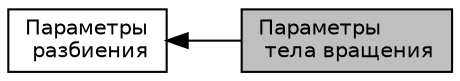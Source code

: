 digraph "Параметры тела вращения"
{
  edge [fontname="Helvetica",fontsize="10",labelfontname="Helvetica",labelfontsize="10"];
  node [fontname="Helvetica",fontsize="10",shape=record];
  rankdir=LR;
  Node0 [label="Параметры\l тела вращения",height=0.2,width=0.4,color="black", fillcolor="grey75", style="filled", fontcolor="black"];
  Node1 [label="Параметры\l разбиения",height=0.2,width=0.4,color="black", fillcolor="white", style="filled",URL="$group__fragmentation_parameters.html",tooltip="Структура, хранящая данные, необходимые для разбиения "];
  Node1->Node0 [shape=plaintext, dir="back", style="solid"];
}
